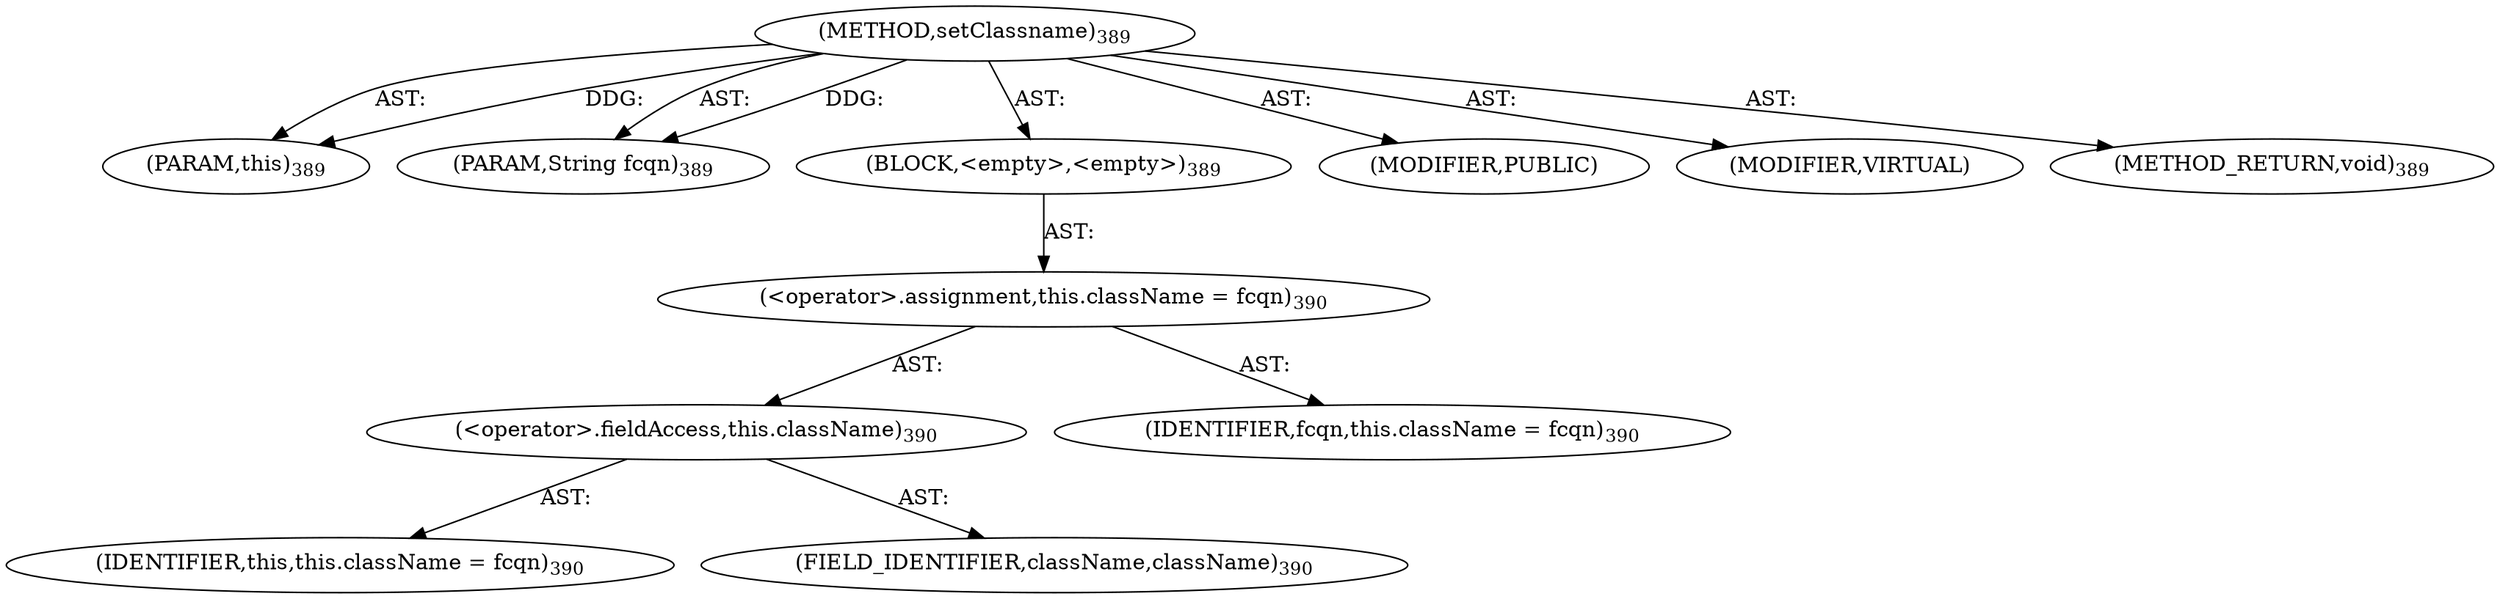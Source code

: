 digraph "setClassname" {  
"111669149708" [label = <(METHOD,setClassname)<SUB>389</SUB>> ]
"115964116994" [label = <(PARAM,this)<SUB>389</SUB>> ]
"115964117029" [label = <(PARAM,String fcqn)<SUB>389</SUB>> ]
"25769803807" [label = <(BLOCK,&lt;empty&gt;,&lt;empty&gt;)<SUB>389</SUB>> ]
"30064771174" [label = <(&lt;operator&gt;.assignment,this.className = fcqn)<SUB>390</SUB>> ]
"30064771175" [label = <(&lt;operator&gt;.fieldAccess,this.className)<SUB>390</SUB>> ]
"68719476742" [label = <(IDENTIFIER,this,this.className = fcqn)<SUB>390</SUB>> ]
"55834574861" [label = <(FIELD_IDENTIFIER,className,className)<SUB>390</SUB>> ]
"68719476859" [label = <(IDENTIFIER,fcqn,this.className = fcqn)<SUB>390</SUB>> ]
"133143986209" [label = <(MODIFIER,PUBLIC)> ]
"133143986210" [label = <(MODIFIER,VIRTUAL)> ]
"128849018892" [label = <(METHOD_RETURN,void)<SUB>389</SUB>> ]
  "111669149708" -> "115964116994"  [ label = "AST: "] 
  "111669149708" -> "115964117029"  [ label = "AST: "] 
  "111669149708" -> "25769803807"  [ label = "AST: "] 
  "111669149708" -> "133143986209"  [ label = "AST: "] 
  "111669149708" -> "133143986210"  [ label = "AST: "] 
  "111669149708" -> "128849018892"  [ label = "AST: "] 
  "25769803807" -> "30064771174"  [ label = "AST: "] 
  "30064771174" -> "30064771175"  [ label = "AST: "] 
  "30064771174" -> "68719476859"  [ label = "AST: "] 
  "30064771175" -> "68719476742"  [ label = "AST: "] 
  "30064771175" -> "55834574861"  [ label = "AST: "] 
  "111669149708" -> "115964116994"  [ label = "DDG: "] 
  "111669149708" -> "115964117029"  [ label = "DDG: "] 
}
